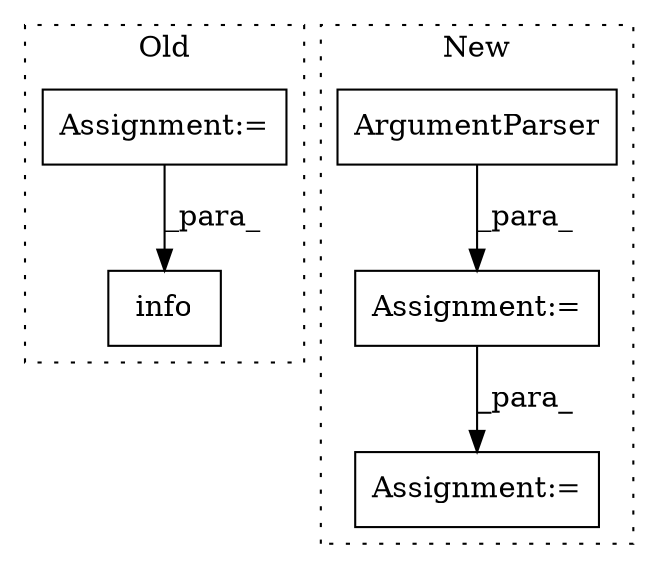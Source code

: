 digraph G {
subgraph cluster0 {
1 [label="info" a="32" s="1842,1944" l="5,1" shape="box"];
3 [label="Assignment:=" a="7" s="1213" l="1" shape="box"];
label = "Old";
style="dotted";
}
subgraph cluster1 {
2 [label="ArgumentParser" a="32" s="1958,2024" l="15,1" shape="box"];
4 [label="Assignment:=" a="7" s="1948" l="1" shape="box"];
5 [label="Assignment:=" a="7" s="2043" l="1" shape="box"];
label = "New";
style="dotted";
}
2 -> 4 [label="_para_"];
3 -> 1 [label="_para_"];
4 -> 5 [label="_para_"];
}